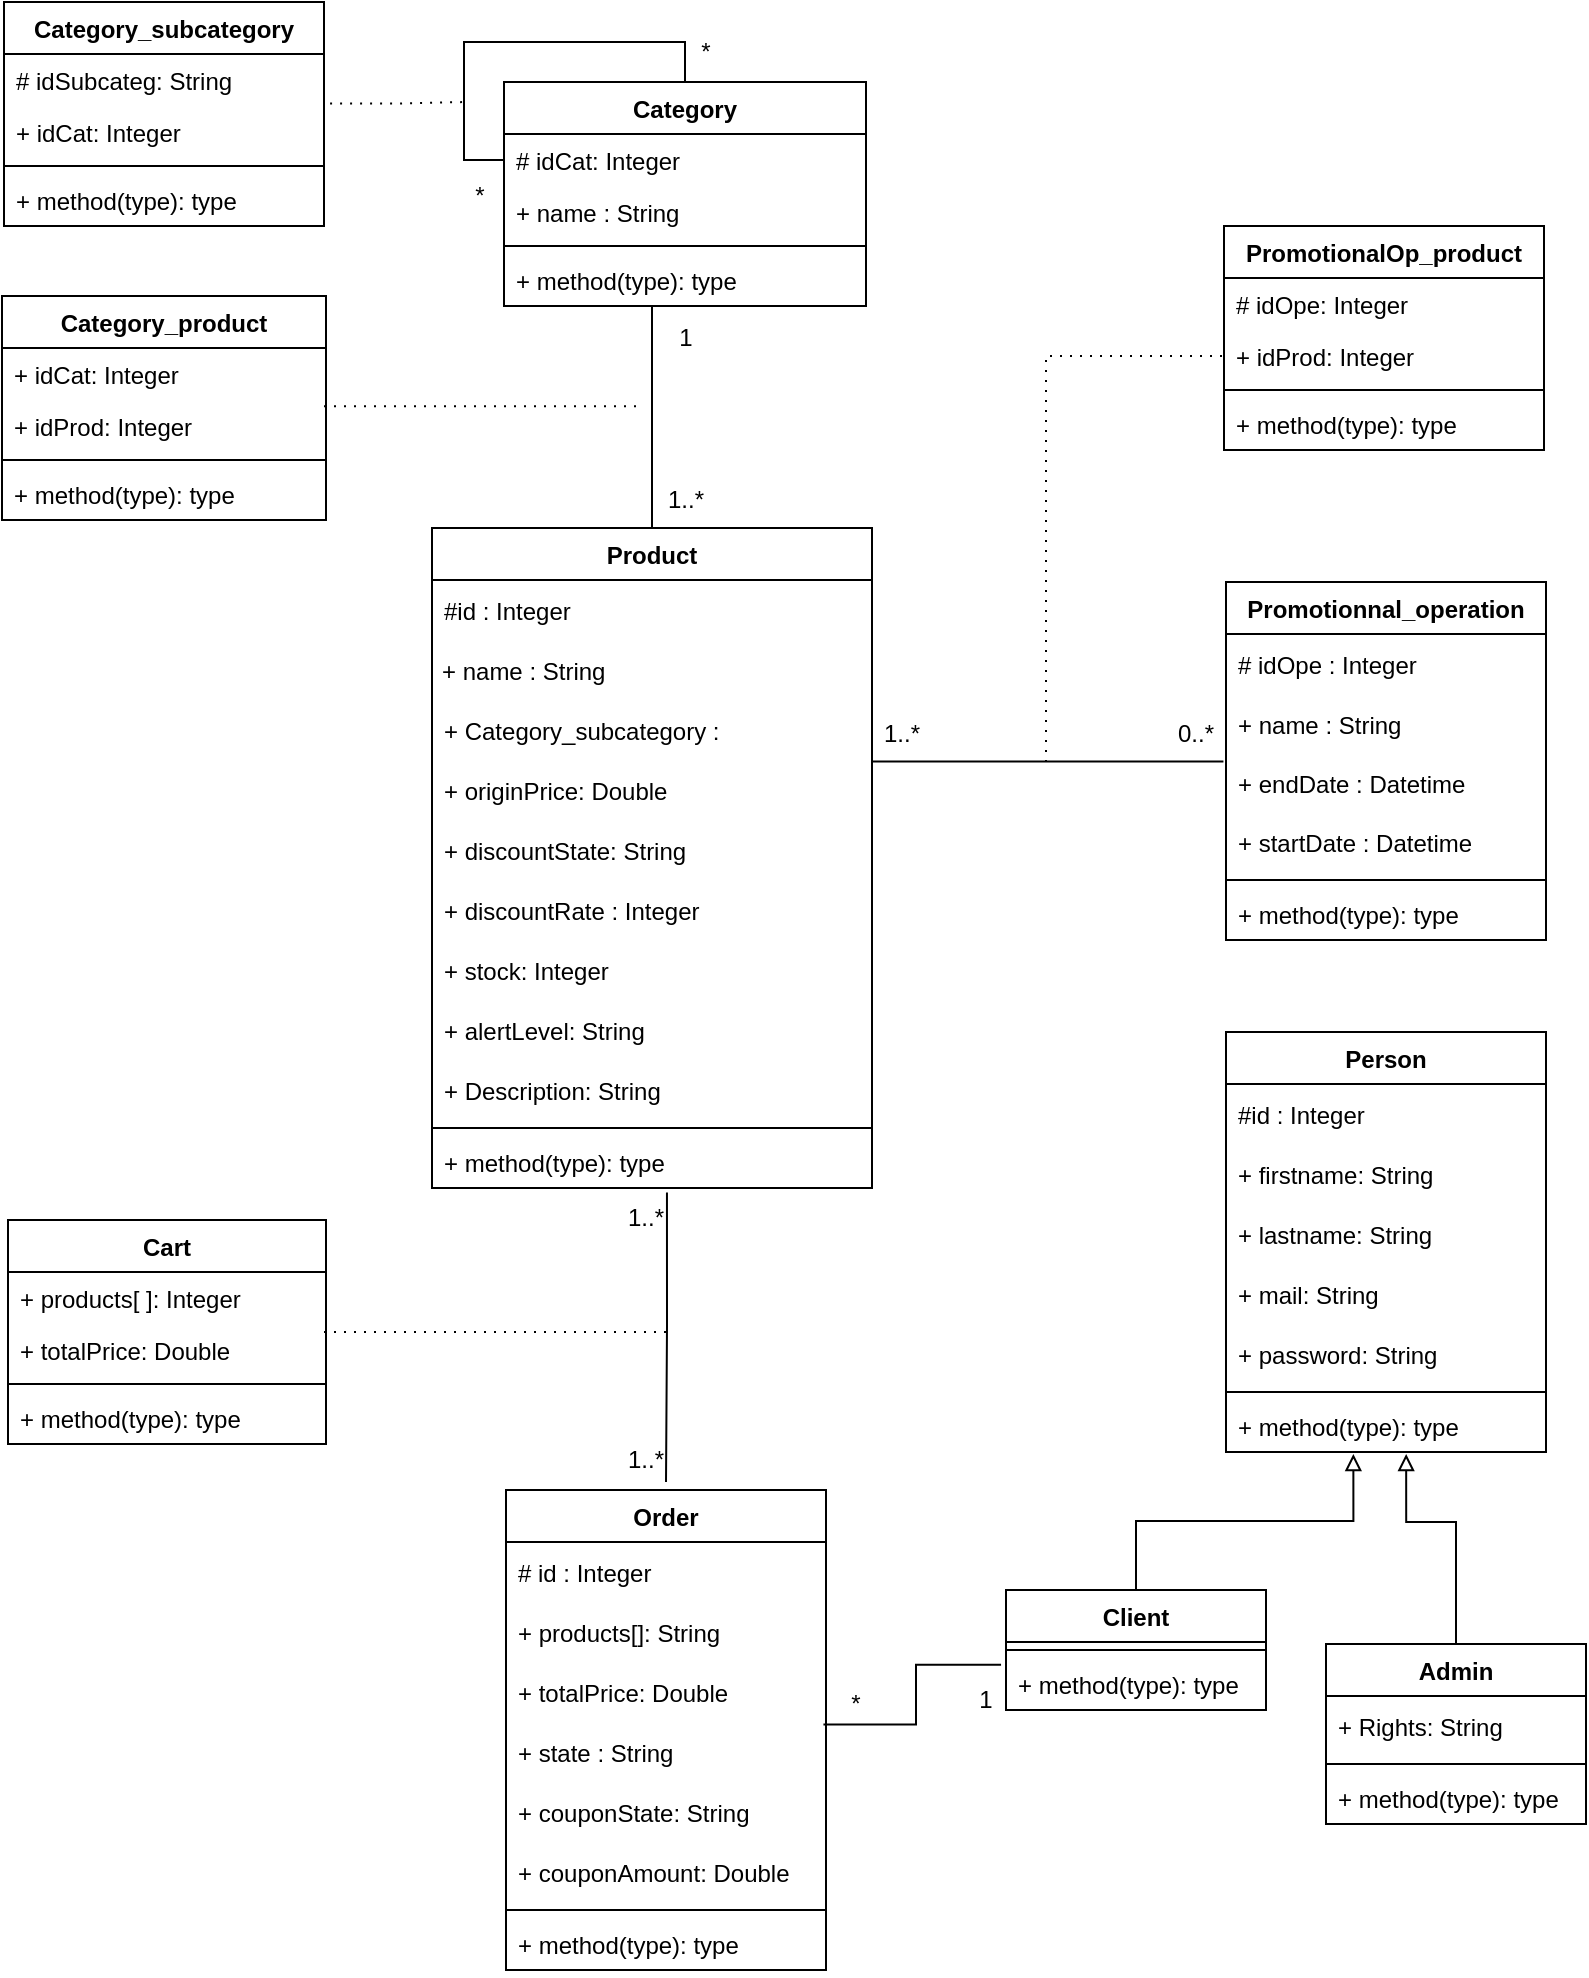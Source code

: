 <mxfile version="17.4.0" type="github">
  <diagram id="vhpuTXRBzaWg03IPp8lz" name="Page-1">
    <mxGraphModel dx="2424" dy="2037" grid="1" gridSize="10" guides="1" tooltips="1" connect="1" arrows="1" fold="1" page="1" pageScale="1" pageWidth="827" pageHeight="1169" math="0" shadow="0">
      <root>
        <mxCell id="0" />
        <mxCell id="1" parent="0" />
        <mxCell id="we6FHVSDPOBdcgw_4QG6-87" style="edgeStyle=orthogonalEdgeStyle;rounded=0;orthogonalLoop=1;jettySize=auto;html=1;endArrow=none;endFill=0;exitX=0.534;exitY=1.087;exitDx=0;exitDy=0;exitPerimeter=0;" parent="1" source="IzZOElxtcOKeKCQpAxpx-64" edge="1">
          <mxGeometry relative="1" as="geometry">
            <mxPoint x="330" y="600" as="sourcePoint" />
            <mxPoint x="330" y="660" as="targetPoint" />
            <Array as="points">
              <mxPoint x="330" y="582" />
            </Array>
          </mxGeometry>
        </mxCell>
        <mxCell id="we6FHVSDPOBdcgw_4QG6-96" style="edgeStyle=orthogonalEdgeStyle;rounded=0;orthogonalLoop=1;jettySize=auto;html=1;entryX=0.992;entryY=0.042;entryDx=0;entryDy=0;entryPerimeter=0;endArrow=none;endFill=0;exitX=-0.019;exitY=0.13;exitDx=0;exitDy=0;exitPerimeter=0;" parent="1" source="IzZOElxtcOKeKCQpAxpx-126" target="IzZOElxtcOKeKCQpAxpx-114" edge="1">
          <mxGeometry relative="1" as="geometry">
            <mxPoint x="570" y="680" as="sourcePoint" />
            <mxPoint x="456" y="838.68" as="targetPoint" />
          </mxGeometry>
        </mxCell>
        <mxCell id="ZNFF3Vfwh-cAoK5ZNlYT-18" style="edgeStyle=orthogonalEdgeStyle;rounded=0;orthogonalLoop=1;jettySize=auto;html=1;entryX=0.398;entryY=1.038;entryDx=0;entryDy=0;entryPerimeter=0;endArrow=block;endFill=0;exitX=0.5;exitY=0;exitDx=0;exitDy=0;" parent="1" source="IzZOElxtcOKeKCQpAxpx-119" target="IzZOElxtcOKeKCQpAxpx-145" edge="1">
          <mxGeometry relative="1" as="geometry">
            <mxPoint x="570" y="630" as="sourcePoint" />
            <mxPoint x="634.415" y="520.75" as="targetPoint" />
          </mxGeometry>
        </mxCell>
        <mxCell id="ZNFF3Vfwh-cAoK5ZNlYT-28" style="edgeStyle=orthogonalEdgeStyle;rounded=0;orthogonalLoop=1;jettySize=auto;html=1;endArrow=block;endFill=0;exitX=0.5;exitY=0;exitDx=0;exitDy=0;entryX=0.563;entryY=1.038;entryDx=0;entryDy=0;entryPerimeter=0;" parent="1" source="IzZOElxtcOKeKCQpAxpx-134" target="IzZOElxtcOKeKCQpAxpx-145" edge="1">
          <mxGeometry relative="1" as="geometry">
            <mxPoint x="730" y="630" as="sourcePoint" />
            <mxPoint x="700" y="610" as="targetPoint" />
            <Array as="points">
              <mxPoint x="725" y="680" />
              <mxPoint x="700" y="680" />
            </Array>
          </mxGeometry>
        </mxCell>
        <mxCell id="we6FHVSDPOBdcgw_4QG6-101" style="edgeStyle=orthogonalEdgeStyle;rounded=0;orthogonalLoop=1;jettySize=auto;html=1;entryX=-0.008;entryY=0.129;entryDx=0;entryDy=0;endArrow=none;endFill=0;exitX=1;exitY=0.5;exitDx=0;exitDy=0;entryPerimeter=0;" parent="1" source="IzZOElxtcOKeKCQpAxpx-68" target="IzZOElxtcOKeKCQpAxpx-22" edge="1">
          <mxGeometry relative="1" as="geometry">
            <mxPoint x="430" y="435" as="sourcePoint" />
            <mxPoint x="562.5" y="299" as="targetPoint" />
            <Array as="points">
              <mxPoint x="433" y="300" />
            </Array>
          </mxGeometry>
        </mxCell>
        <mxCell id="ZNFF3Vfwh-cAoK5ZNlYT-3" value="*" style="text;html=1;strokeColor=none;fillColor=none;align=center;verticalAlign=middle;whiteSpace=wrap;rounded=0;" parent="1" vertex="1">
          <mxGeometry x="340" y="-70" width="20" height="30" as="geometry" />
        </mxCell>
        <mxCell id="ZNFF3Vfwh-cAoK5ZNlYT-4" value="*" style="text;html=1;strokeColor=none;fillColor=none;align=center;verticalAlign=middle;whiteSpace=wrap;rounded=0;" parent="1" vertex="1">
          <mxGeometry x="410" y="-30" width="20" height="20" as="geometry" />
        </mxCell>
        <mxCell id="ZNFF3Vfwh-cAoK5ZNlYT-5" value="1..*" style="text;html=1;strokeColor=none;fillColor=none;align=center;verticalAlign=middle;whiteSpace=wrap;rounded=0;" parent="1" vertex="1">
          <mxGeometry x="329.5" y="159" width="20" height="20" as="geometry" />
        </mxCell>
        <mxCell id="ZNFF3Vfwh-cAoK5ZNlYT-11" value="0..*" style="text;html=1;strokeColor=none;fillColor=none;align=center;verticalAlign=middle;whiteSpace=wrap;rounded=0;" parent="1" vertex="1">
          <mxGeometry x="585" y="271" width="20" height="30" as="geometry" />
        </mxCell>
        <mxCell id="ZNFF3Vfwh-cAoK5ZNlYT-12" value="1" style="text;html=1;strokeColor=none;fillColor=none;align=center;verticalAlign=middle;whiteSpace=wrap;rounded=0;" parent="1" vertex="1">
          <mxGeometry x="329.5" y="73" width="20" height="30" as="geometry" />
        </mxCell>
        <mxCell id="ZNFF3Vfwh-cAoK5ZNlYT-13" value="1..*" style="text;html=1;strokeColor=none;fillColor=none;align=center;verticalAlign=middle;whiteSpace=wrap;rounded=0;" parent="1" vertex="1">
          <mxGeometry x="438" y="276" width="20" height="20" as="geometry" />
        </mxCell>
        <mxCell id="ZNFF3Vfwh-cAoK5ZNlYT-14" value="1..*" style="text;html=1;strokeColor=none;fillColor=none;align=center;verticalAlign=middle;whiteSpace=wrap;rounded=0;" parent="1" vertex="1">
          <mxGeometry x="309.5" y="634" width="20" height="30" as="geometry" />
        </mxCell>
        <mxCell id="ZNFF3Vfwh-cAoK5ZNlYT-15" value="1..*" style="text;html=1;strokeColor=none;fillColor=none;align=center;verticalAlign=middle;whiteSpace=wrap;rounded=0;" parent="1" vertex="1">
          <mxGeometry x="310" y="513" width="20" height="30" as="geometry" />
        </mxCell>
        <mxCell id="ZNFF3Vfwh-cAoK5ZNlYT-16" value="*" style="text;html=1;strokeColor=none;fillColor=none;align=center;verticalAlign=middle;whiteSpace=wrap;rounded=0;" parent="1" vertex="1">
          <mxGeometry x="415" y="756" width="20" height="30" as="geometry" />
        </mxCell>
        <mxCell id="ZNFF3Vfwh-cAoK5ZNlYT-17" value="1" style="text;html=1;strokeColor=none;fillColor=none;align=center;verticalAlign=middle;whiteSpace=wrap;rounded=0;" parent="1" vertex="1">
          <mxGeometry x="480" y="754" width="20" height="30" as="geometry" />
        </mxCell>
        <mxCell id="IzZOElxtcOKeKCQpAxpx-167" style="edgeStyle=orthogonalEdgeStyle;rounded=0;orthogonalLoop=1;jettySize=auto;html=1;entryX=0.5;entryY=0;entryDx=0;entryDy=0;endArrow=none;endFill=0;" edge="1" parent="1" source="IzZOElxtcOKeKCQpAxpx-8" target="IzZOElxtcOKeKCQpAxpx-58">
          <mxGeometry relative="1" as="geometry">
            <Array as="points">
              <mxPoint x="323" y="90" />
              <mxPoint x="323" y="90" />
            </Array>
          </mxGeometry>
        </mxCell>
        <mxCell id="IzZOElxtcOKeKCQpAxpx-8" value="Category" style="swimlane;fontStyle=1;align=center;verticalAlign=top;childLayout=stackLayout;horizontal=1;startSize=26;horizontalStack=0;resizeParent=1;resizeParentMax=0;resizeLast=0;collapsible=1;marginBottom=0;" vertex="1" parent="1">
          <mxGeometry x="249" y="-40" width="181" height="112" as="geometry" />
        </mxCell>
        <mxCell id="IzZOElxtcOKeKCQpAxpx-9" value="# idCat: Integer" style="text;strokeColor=none;fillColor=none;align=left;verticalAlign=top;spacingLeft=4;spacingRight=4;overflow=hidden;rotatable=0;points=[[0,0.5],[1,0.5]];portConstraint=eastwest;" vertex="1" parent="IzZOElxtcOKeKCQpAxpx-8">
          <mxGeometry y="26" width="181" height="26" as="geometry" />
        </mxCell>
        <mxCell id="IzZOElxtcOKeKCQpAxpx-29" value="+ name : String" style="text;strokeColor=none;fillColor=none;align=left;verticalAlign=top;spacingLeft=4;spacingRight=4;overflow=hidden;rotatable=0;points=[[0,0.5],[1,0.5]];portConstraint=eastwest;" vertex="1" parent="IzZOElxtcOKeKCQpAxpx-8">
          <mxGeometry y="52" width="181" height="26" as="geometry" />
        </mxCell>
        <mxCell id="IzZOElxtcOKeKCQpAxpx-10" value="" style="line;strokeWidth=1;fillColor=none;align=left;verticalAlign=middle;spacingTop=-1;spacingLeft=3;spacingRight=3;rotatable=0;labelPosition=right;points=[];portConstraint=eastwest;" vertex="1" parent="IzZOElxtcOKeKCQpAxpx-8">
          <mxGeometry y="78" width="181" height="8" as="geometry" />
        </mxCell>
        <mxCell id="IzZOElxtcOKeKCQpAxpx-11" value="+ method(type): type" style="text;strokeColor=none;fillColor=none;align=left;verticalAlign=top;spacingLeft=4;spacingRight=4;overflow=hidden;rotatable=0;points=[[0,0.5],[1,0.5]];portConstraint=eastwest;" vertex="1" parent="IzZOElxtcOKeKCQpAxpx-8">
          <mxGeometry y="86" width="181" height="26" as="geometry" />
        </mxCell>
        <mxCell id="IzZOElxtcOKeKCQpAxpx-28" style="edgeStyle=orthogonalEdgeStyle;rounded=0;orthogonalLoop=1;jettySize=auto;html=1;entryX=0;entryY=0.5;entryDx=0;entryDy=0;endArrow=none;endFill=0;" edge="1" parent="IzZOElxtcOKeKCQpAxpx-8" source="IzZOElxtcOKeKCQpAxpx-8" target="IzZOElxtcOKeKCQpAxpx-9">
          <mxGeometry relative="1" as="geometry" />
        </mxCell>
        <mxCell id="IzZOElxtcOKeKCQpAxpx-12" value="Promotionnal_operation" style="swimlane;fontStyle=1;align=center;verticalAlign=top;childLayout=stackLayout;horizontal=1;startSize=26;horizontalStack=0;resizeParent=1;resizeParentMax=0;resizeLast=0;collapsible=1;marginBottom=0;" vertex="1" parent="1">
          <mxGeometry x="610" y="210" width="160" height="179" as="geometry" />
        </mxCell>
        <mxCell id="IzZOElxtcOKeKCQpAxpx-19" value="# idOpe : Integer" style="text;strokeColor=none;fillColor=none;align=left;verticalAlign=middle;spacingLeft=4;spacingRight=4;overflow=hidden;points=[[0,0.5],[1,0.5]];portConstraint=eastwest;rotatable=0;" vertex="1" parent="IzZOElxtcOKeKCQpAxpx-12">
          <mxGeometry y="26" width="160" height="30" as="geometry" />
        </mxCell>
        <mxCell id="IzZOElxtcOKeKCQpAxpx-20" value="+ name : String" style="text;strokeColor=none;fillColor=none;align=left;verticalAlign=middle;spacingLeft=4;spacingRight=4;overflow=hidden;points=[[0,0.5],[1,0.5]];portConstraint=eastwest;rotatable=0;" vertex="1" parent="IzZOElxtcOKeKCQpAxpx-12">
          <mxGeometry y="56" width="160" height="30" as="geometry" />
        </mxCell>
        <mxCell id="IzZOElxtcOKeKCQpAxpx-22" value="+ endDate : Datetime" style="text;strokeColor=none;fillColor=none;align=left;verticalAlign=middle;spacingLeft=4;spacingRight=4;overflow=hidden;points=[[0,0.5],[1,0.5]];portConstraint=eastwest;rotatable=0;" vertex="1" parent="IzZOElxtcOKeKCQpAxpx-12">
          <mxGeometry y="86" width="160" height="29" as="geometry" />
        </mxCell>
        <mxCell id="IzZOElxtcOKeKCQpAxpx-21" value="+ startDate : Datetime" style="text;strokeColor=none;fillColor=none;align=left;verticalAlign=middle;spacingLeft=4;spacingRight=4;overflow=hidden;points=[[0,0.5],[1,0.5]];portConstraint=eastwest;rotatable=0;" vertex="1" parent="IzZOElxtcOKeKCQpAxpx-12">
          <mxGeometry y="115" width="160" height="30" as="geometry" />
        </mxCell>
        <mxCell id="IzZOElxtcOKeKCQpAxpx-14" value="" style="line;strokeWidth=1;fillColor=none;align=left;verticalAlign=middle;spacingTop=-1;spacingLeft=3;spacingRight=3;rotatable=0;labelPosition=right;points=[];portConstraint=eastwest;" vertex="1" parent="IzZOElxtcOKeKCQpAxpx-12">
          <mxGeometry y="145" width="160" height="8" as="geometry" />
        </mxCell>
        <mxCell id="IzZOElxtcOKeKCQpAxpx-15" value="+ method(type): type" style="text;strokeColor=none;fillColor=none;align=left;verticalAlign=top;spacingLeft=4;spacingRight=4;overflow=hidden;rotatable=0;points=[[0,0.5],[1,0.5]];portConstraint=eastwest;" vertex="1" parent="IzZOElxtcOKeKCQpAxpx-12">
          <mxGeometry y="153" width="160" height="26" as="geometry" />
        </mxCell>
        <mxCell id="IzZOElxtcOKeKCQpAxpx-41" value="Category_subcategory" style="swimlane;fontStyle=1;align=center;verticalAlign=top;childLayout=stackLayout;horizontal=1;startSize=26;horizontalStack=0;resizeParent=1;resizeParentMax=0;resizeLast=0;collapsible=1;marginBottom=0;" vertex="1" parent="1">
          <mxGeometry x="-1" y="-80" width="160" height="112" as="geometry" />
        </mxCell>
        <mxCell id="IzZOElxtcOKeKCQpAxpx-43" value="# idSubcateg: String" style="text;strokeColor=none;fillColor=none;align=left;verticalAlign=top;spacingLeft=4;spacingRight=4;overflow=hidden;rotatable=0;points=[[0,0.5],[1,0.5]];portConstraint=eastwest;" vertex="1" parent="IzZOElxtcOKeKCQpAxpx-41">
          <mxGeometry y="26" width="160" height="26" as="geometry" />
        </mxCell>
        <mxCell id="IzZOElxtcOKeKCQpAxpx-42" value="+ idCat: Integer" style="text;strokeColor=none;fillColor=none;align=left;verticalAlign=top;spacingLeft=4;spacingRight=4;overflow=hidden;rotatable=0;points=[[0,0.5],[1,0.5]];portConstraint=eastwest;" vertex="1" parent="IzZOElxtcOKeKCQpAxpx-41">
          <mxGeometry y="52" width="160" height="26" as="geometry" />
        </mxCell>
        <mxCell id="IzZOElxtcOKeKCQpAxpx-44" value="" style="line;strokeWidth=1;fillColor=none;align=left;verticalAlign=middle;spacingTop=-1;spacingLeft=3;spacingRight=3;rotatable=0;labelPosition=right;points=[];portConstraint=eastwest;" vertex="1" parent="IzZOElxtcOKeKCQpAxpx-41">
          <mxGeometry y="78" width="160" height="8" as="geometry" />
        </mxCell>
        <mxCell id="IzZOElxtcOKeKCQpAxpx-45" value="+ method(type): type" style="text;strokeColor=none;fillColor=none;align=left;verticalAlign=top;spacingLeft=4;spacingRight=4;overflow=hidden;rotatable=0;points=[[0,0.5],[1,0.5]];portConstraint=eastwest;" vertex="1" parent="IzZOElxtcOKeKCQpAxpx-41">
          <mxGeometry y="86" width="160" height="26" as="geometry" />
        </mxCell>
        <mxCell id="IzZOElxtcOKeKCQpAxpx-58" value="Product" style="swimlane;fontStyle=1;align=center;verticalAlign=top;childLayout=stackLayout;horizontal=1;startSize=26;horizontalStack=0;resizeParent=1;resizeParentMax=0;resizeLast=0;collapsible=1;marginBottom=0;" vertex="1" parent="1">
          <mxGeometry x="213" y="183" width="220" height="330" as="geometry" />
        </mxCell>
        <mxCell id="IzZOElxtcOKeKCQpAxpx-65" value="#id : Integer" style="text;strokeColor=none;fillColor=none;align=left;verticalAlign=middle;spacingLeft=4;spacingRight=4;overflow=hidden;points=[[0,0.5],[1,0.5]];portConstraint=eastwest;rotatable=0;" vertex="1" parent="IzZOElxtcOKeKCQpAxpx-58">
          <mxGeometry y="26" width="220" height="30" as="geometry" />
        </mxCell>
        <mxCell id="IzZOElxtcOKeKCQpAxpx-73" value="+ name : String" style="text;strokeColor=none;fillColor=none;align=left;verticalAlign=middle;spacingLeft=4;spacingRight=4;overflow=hidden;points=[[0,0.5],[1,0.5]];portConstraint=eastwest;rotatable=0;spacing=1;" vertex="1" parent="IzZOElxtcOKeKCQpAxpx-58">
          <mxGeometry y="56" width="220" height="30" as="geometry" />
        </mxCell>
        <mxCell id="IzZOElxtcOKeKCQpAxpx-66" value="+ Category_subcategory : " style="text;strokeColor=none;fillColor=none;align=left;verticalAlign=middle;spacingLeft=4;spacingRight=4;overflow=hidden;points=[[0,0.5],[1,0.5]];portConstraint=eastwest;rotatable=0;" vertex="1" parent="IzZOElxtcOKeKCQpAxpx-58">
          <mxGeometry y="86" width="220" height="30" as="geometry" />
        </mxCell>
        <mxCell id="IzZOElxtcOKeKCQpAxpx-67" value="+ originPrice: Double" style="text;strokeColor=none;fillColor=none;align=left;verticalAlign=middle;spacingLeft=4;spacingRight=4;overflow=hidden;points=[[0,0.5],[1,0.5]];portConstraint=eastwest;rotatable=0;" vertex="1" parent="IzZOElxtcOKeKCQpAxpx-58">
          <mxGeometry y="116" width="220" height="30" as="geometry" />
        </mxCell>
        <mxCell id="IzZOElxtcOKeKCQpAxpx-68" value="+ discountState: String" style="text;strokeColor=none;fillColor=none;align=left;verticalAlign=middle;spacingLeft=4;spacingRight=4;overflow=hidden;points=[[0,0.5],[1,0.5]];portConstraint=eastwest;rotatable=0;" vertex="1" parent="IzZOElxtcOKeKCQpAxpx-58">
          <mxGeometry y="146" width="220" height="30" as="geometry" />
        </mxCell>
        <mxCell id="IzZOElxtcOKeKCQpAxpx-69" value="+ discountRate : Integer" style="text;strokeColor=none;fillColor=none;align=left;verticalAlign=middle;spacingLeft=4;spacingRight=4;overflow=hidden;points=[[0,0.5],[1,0.5]];portConstraint=eastwest;rotatable=0;" vertex="1" parent="IzZOElxtcOKeKCQpAxpx-58">
          <mxGeometry y="176" width="220" height="30" as="geometry" />
        </mxCell>
        <mxCell id="IzZOElxtcOKeKCQpAxpx-70" value="+ stock: Integer" style="text;strokeColor=none;fillColor=none;align=left;verticalAlign=middle;spacingLeft=4;spacingRight=4;overflow=hidden;points=[[0,0.5],[1,0.5]];portConstraint=eastwest;rotatable=0;" vertex="1" parent="IzZOElxtcOKeKCQpAxpx-58">
          <mxGeometry y="206" width="220" height="30" as="geometry" />
        </mxCell>
        <mxCell id="IzZOElxtcOKeKCQpAxpx-71" value="+ alertLevel: String" style="text;strokeColor=none;fillColor=none;align=left;verticalAlign=middle;spacingLeft=4;spacingRight=4;overflow=hidden;points=[[0,0.5],[1,0.5]];portConstraint=eastwest;rotatable=0;" vertex="1" parent="IzZOElxtcOKeKCQpAxpx-58">
          <mxGeometry y="236" width="220" height="30" as="geometry" />
        </mxCell>
        <mxCell id="IzZOElxtcOKeKCQpAxpx-72" value="+ Description: String" style="text;strokeColor=none;fillColor=none;align=left;verticalAlign=middle;spacingLeft=4;spacingRight=4;overflow=hidden;points=[[0,0.5],[1,0.5]];portConstraint=eastwest;rotatable=0;" vertex="1" parent="IzZOElxtcOKeKCQpAxpx-58">
          <mxGeometry y="266" width="220" height="30" as="geometry" />
        </mxCell>
        <mxCell id="IzZOElxtcOKeKCQpAxpx-63" value="" style="line;strokeWidth=1;fillColor=none;align=left;verticalAlign=middle;spacingTop=-1;spacingLeft=3;spacingRight=3;rotatable=0;labelPosition=right;points=[];portConstraint=eastwest;" vertex="1" parent="IzZOElxtcOKeKCQpAxpx-58">
          <mxGeometry y="296" width="220" height="8" as="geometry" />
        </mxCell>
        <mxCell id="IzZOElxtcOKeKCQpAxpx-64" value="+ method(type): type" style="text;strokeColor=none;fillColor=none;align=left;verticalAlign=top;spacingLeft=4;spacingRight=4;overflow=hidden;rotatable=0;points=[[0,0.5],[1,0.5]];portConstraint=eastwest;" vertex="1" parent="IzZOElxtcOKeKCQpAxpx-58">
          <mxGeometry y="304" width="220" height="26" as="geometry" />
        </mxCell>
        <mxCell id="IzZOElxtcOKeKCQpAxpx-89" value="Category_product" style="swimlane;fontStyle=1;align=center;verticalAlign=top;childLayout=stackLayout;horizontal=1;startSize=26;horizontalStack=0;resizeParent=1;resizeParentMax=0;resizeLast=0;collapsible=1;marginBottom=0;" vertex="1" parent="1">
          <mxGeometry x="-2" y="67" width="162" height="112" as="geometry" />
        </mxCell>
        <mxCell id="IzZOElxtcOKeKCQpAxpx-90" value="+ idCat: Integer" style="text;strokeColor=none;fillColor=none;align=left;verticalAlign=top;spacingLeft=4;spacingRight=4;overflow=hidden;rotatable=0;points=[[0,0.5],[1,0.5]];portConstraint=eastwest;" vertex="1" parent="IzZOElxtcOKeKCQpAxpx-89">
          <mxGeometry y="26" width="162" height="26" as="geometry" />
        </mxCell>
        <mxCell id="IzZOElxtcOKeKCQpAxpx-91" value="+ idProd: Integer" style="text;strokeColor=none;fillColor=none;align=left;verticalAlign=top;spacingLeft=4;spacingRight=4;overflow=hidden;rotatable=0;points=[[0,0.5],[1,0.5]];portConstraint=eastwest;" vertex="1" parent="IzZOElxtcOKeKCQpAxpx-89">
          <mxGeometry y="52" width="162" height="26" as="geometry" />
        </mxCell>
        <mxCell id="IzZOElxtcOKeKCQpAxpx-92" value="" style="line;strokeWidth=1;fillColor=none;align=left;verticalAlign=middle;spacingTop=-1;spacingLeft=3;spacingRight=3;rotatable=0;labelPosition=right;points=[];portConstraint=eastwest;" vertex="1" parent="IzZOElxtcOKeKCQpAxpx-89">
          <mxGeometry y="78" width="162" height="8" as="geometry" />
        </mxCell>
        <mxCell id="IzZOElxtcOKeKCQpAxpx-93" value="+ method(type): type" style="text;strokeColor=none;fillColor=none;align=left;verticalAlign=top;spacingLeft=4;spacingRight=4;overflow=hidden;rotatable=0;points=[[0,0.5],[1,0.5]];portConstraint=eastwest;" vertex="1" parent="IzZOElxtcOKeKCQpAxpx-89">
          <mxGeometry y="86" width="162" height="26" as="geometry" />
        </mxCell>
        <mxCell id="IzZOElxtcOKeKCQpAxpx-95" value="Cart" style="swimlane;fontStyle=1;align=center;verticalAlign=top;childLayout=stackLayout;horizontal=1;startSize=26;horizontalStack=0;resizeParent=1;resizeParentMax=0;resizeLast=0;collapsible=1;marginBottom=0;" vertex="1" parent="1">
          <mxGeometry x="1" y="529" width="159" height="112" as="geometry" />
        </mxCell>
        <mxCell id="IzZOElxtcOKeKCQpAxpx-96" value="+ products[ ]: Integer" style="text;strokeColor=none;fillColor=none;align=left;verticalAlign=top;spacingLeft=4;spacingRight=4;overflow=hidden;rotatable=0;points=[[0,0.5],[1,0.5]];portConstraint=eastwest;" vertex="1" parent="IzZOElxtcOKeKCQpAxpx-95">
          <mxGeometry y="26" width="159" height="26" as="geometry" />
        </mxCell>
        <mxCell id="IzZOElxtcOKeKCQpAxpx-97" value="+ totalPrice: Double" style="text;strokeColor=none;fillColor=none;align=left;verticalAlign=top;spacingLeft=4;spacingRight=4;overflow=hidden;rotatable=0;points=[[0,0.5],[1,0.5]];portConstraint=eastwest;" vertex="1" parent="IzZOElxtcOKeKCQpAxpx-95">
          <mxGeometry y="52" width="159" height="26" as="geometry" />
        </mxCell>
        <mxCell id="IzZOElxtcOKeKCQpAxpx-98" value="" style="line;strokeWidth=1;fillColor=none;align=left;verticalAlign=middle;spacingTop=-1;spacingLeft=3;spacingRight=3;rotatable=0;labelPosition=right;points=[];portConstraint=eastwest;" vertex="1" parent="IzZOElxtcOKeKCQpAxpx-95">
          <mxGeometry y="78" width="159" height="8" as="geometry" />
        </mxCell>
        <mxCell id="IzZOElxtcOKeKCQpAxpx-99" value="+ method(type): type" style="text;strokeColor=none;fillColor=none;align=left;verticalAlign=top;spacingLeft=4;spacingRight=4;overflow=hidden;rotatable=0;points=[[0,0.5],[1,0.5]];portConstraint=eastwest;" vertex="1" parent="IzZOElxtcOKeKCQpAxpx-95">
          <mxGeometry y="86" width="159" height="26" as="geometry" />
        </mxCell>
        <mxCell id="IzZOElxtcOKeKCQpAxpx-105" value="Order" style="swimlane;fontStyle=1;align=center;verticalAlign=top;childLayout=stackLayout;horizontal=1;startSize=26;horizontalStack=0;resizeParent=1;resizeParentMax=0;resizeLast=0;collapsible=1;marginBottom=0;" vertex="1" parent="1">
          <mxGeometry x="250" y="664" width="160" height="240" as="geometry" />
        </mxCell>
        <mxCell id="IzZOElxtcOKeKCQpAxpx-184" value="# id : Integer" style="text;strokeColor=none;fillColor=none;align=left;verticalAlign=middle;spacingLeft=4;spacingRight=4;overflow=hidden;points=[[0,0.5],[1,0.5]];portConstraint=eastwest;rotatable=0;" vertex="1" parent="IzZOElxtcOKeKCQpAxpx-105">
          <mxGeometry y="26" width="160" height="30" as="geometry" />
        </mxCell>
        <mxCell id="IzZOElxtcOKeKCQpAxpx-112" value="+ products[]: String" style="text;strokeColor=none;fillColor=none;align=left;verticalAlign=middle;spacingLeft=4;spacingRight=4;overflow=hidden;points=[[0,0.5],[1,0.5]];portConstraint=eastwest;rotatable=0;" vertex="1" parent="IzZOElxtcOKeKCQpAxpx-105">
          <mxGeometry y="56" width="160" height="30" as="geometry" />
        </mxCell>
        <mxCell id="IzZOElxtcOKeKCQpAxpx-113" value="+ totalPrice: Double" style="text;strokeColor=none;fillColor=none;align=left;verticalAlign=middle;spacingLeft=4;spacingRight=4;overflow=hidden;points=[[0,0.5],[1,0.5]];portConstraint=eastwest;rotatable=0;" vertex="1" parent="IzZOElxtcOKeKCQpAxpx-105">
          <mxGeometry y="86" width="160" height="30" as="geometry" />
        </mxCell>
        <mxCell id="IzZOElxtcOKeKCQpAxpx-114" value="+ state : String" style="text;strokeColor=none;fillColor=none;align=left;verticalAlign=middle;spacingLeft=4;spacingRight=4;overflow=hidden;points=[[0,0.5],[1,0.5]];portConstraint=eastwest;rotatable=0;" vertex="1" parent="IzZOElxtcOKeKCQpAxpx-105">
          <mxGeometry y="116" width="160" height="30" as="geometry" />
        </mxCell>
        <mxCell id="IzZOElxtcOKeKCQpAxpx-115" value="+ couponState: String" style="text;strokeColor=none;fillColor=none;align=left;verticalAlign=middle;spacingLeft=4;spacingRight=4;overflow=hidden;points=[[0,0.5],[1,0.5]];portConstraint=eastwest;rotatable=0;" vertex="1" parent="IzZOElxtcOKeKCQpAxpx-105">
          <mxGeometry y="146" width="160" height="30" as="geometry" />
        </mxCell>
        <mxCell id="IzZOElxtcOKeKCQpAxpx-116" value="+ couponAmount: Double" style="text;strokeColor=none;fillColor=none;align=left;verticalAlign=middle;spacingLeft=4;spacingRight=4;overflow=hidden;points=[[0,0.5],[1,0.5]];portConstraint=eastwest;rotatable=0;" vertex="1" parent="IzZOElxtcOKeKCQpAxpx-105">
          <mxGeometry y="176" width="160" height="30" as="geometry" />
        </mxCell>
        <mxCell id="IzZOElxtcOKeKCQpAxpx-110" value="" style="line;strokeWidth=1;fillColor=none;align=left;verticalAlign=middle;spacingTop=-1;spacingLeft=3;spacingRight=3;rotatable=0;labelPosition=right;points=[];portConstraint=eastwest;" vertex="1" parent="IzZOElxtcOKeKCQpAxpx-105">
          <mxGeometry y="206" width="160" height="8" as="geometry" />
        </mxCell>
        <mxCell id="IzZOElxtcOKeKCQpAxpx-111" value="+ method(type): type" style="text;strokeColor=none;fillColor=none;align=left;verticalAlign=top;spacingLeft=4;spacingRight=4;overflow=hidden;rotatable=0;points=[[0,0.5],[1,0.5]];portConstraint=eastwest;" vertex="1" parent="IzZOElxtcOKeKCQpAxpx-105">
          <mxGeometry y="214" width="160" height="26" as="geometry" />
        </mxCell>
        <mxCell id="IzZOElxtcOKeKCQpAxpx-119" value="Client" style="swimlane;fontStyle=1;align=center;verticalAlign=top;childLayout=stackLayout;horizontal=1;startSize=26;horizontalStack=0;resizeParent=1;resizeParentMax=0;resizeLast=0;collapsible=1;marginBottom=0;" vertex="1" parent="1">
          <mxGeometry x="500" y="714" width="130" height="60" as="geometry" />
        </mxCell>
        <mxCell id="IzZOElxtcOKeKCQpAxpx-131" style="line;strokeWidth=1;fillColor=none;align=left;verticalAlign=middle;spacingTop=-1;spacingLeft=3;spacingRight=3;rotatable=0;labelPosition=right;points=[];portConstraint=eastwest;" vertex="1" parent="IzZOElxtcOKeKCQpAxpx-119">
          <mxGeometry y="26" width="130" height="8" as="geometry" />
        </mxCell>
        <mxCell id="IzZOElxtcOKeKCQpAxpx-126" value="+ method(type): type" style="text;strokeColor=none;fillColor=none;align=left;verticalAlign=top;spacingLeft=4;spacingRight=4;overflow=hidden;rotatable=0;points=[[0,0.5],[1,0.5]];portConstraint=eastwest;" vertex="1" parent="IzZOElxtcOKeKCQpAxpx-119">
          <mxGeometry y="34" width="130" height="26" as="geometry" />
        </mxCell>
        <mxCell id="IzZOElxtcOKeKCQpAxpx-134" value="Admin" style="swimlane;fontStyle=1;align=center;verticalAlign=top;childLayout=stackLayout;horizontal=1;startSize=26;horizontalStack=0;resizeParent=1;resizeParentMax=0;resizeLast=0;collapsible=1;marginBottom=0;" vertex="1" parent="1">
          <mxGeometry x="660" y="741" width="130" height="90" as="geometry" />
        </mxCell>
        <mxCell id="we6FHVSDPOBdcgw_4QG6-73" value="+ Rights: String" style="text;strokeColor=none;fillColor=none;align=left;verticalAlign=middle;spacingLeft=4;spacingRight=4;overflow=hidden;points=[[0,0.5],[1,0.5]];portConstraint=eastwest;rotatable=0;" parent="IzZOElxtcOKeKCQpAxpx-134" vertex="1">
          <mxGeometry y="26" width="130" height="30" as="geometry" />
        </mxCell>
        <mxCell id="IzZOElxtcOKeKCQpAxpx-135" style="line;strokeWidth=1;fillColor=none;align=left;verticalAlign=middle;spacingTop=-1;spacingLeft=3;spacingRight=3;rotatable=0;labelPosition=right;points=[];portConstraint=eastwest;" vertex="1" parent="IzZOElxtcOKeKCQpAxpx-134">
          <mxGeometry y="56" width="130" height="8" as="geometry" />
        </mxCell>
        <mxCell id="IzZOElxtcOKeKCQpAxpx-136" value="+ method(type): type" style="text;strokeColor=none;fillColor=none;align=left;verticalAlign=top;spacingLeft=4;spacingRight=4;overflow=hidden;rotatable=0;points=[[0,0.5],[1,0.5]];portConstraint=eastwest;" vertex="1" parent="IzZOElxtcOKeKCQpAxpx-134">
          <mxGeometry y="64" width="130" height="26" as="geometry" />
        </mxCell>
        <mxCell id="IzZOElxtcOKeKCQpAxpx-138" value="Person" style="swimlane;fontStyle=1;align=center;verticalAlign=top;childLayout=stackLayout;horizontal=1;startSize=26;horizontalStack=0;resizeParent=1;resizeParentMax=0;resizeLast=0;collapsible=1;marginBottom=0;" vertex="1" parent="1">
          <mxGeometry x="610" y="435" width="160" height="210" as="geometry" />
        </mxCell>
        <mxCell id="IzZOElxtcOKeKCQpAxpx-175" value="#id : Integer" style="text;strokeColor=none;fillColor=none;align=left;verticalAlign=middle;spacingLeft=4;spacingRight=4;overflow=hidden;points=[[0,0.5],[1,0.5]];portConstraint=eastwest;rotatable=0;" vertex="1" parent="IzZOElxtcOKeKCQpAxpx-138">
          <mxGeometry y="26" width="160" height="30" as="geometry" />
        </mxCell>
        <mxCell id="IzZOElxtcOKeKCQpAxpx-146" value="+ firstname: String" style="text;strokeColor=none;fillColor=none;align=left;verticalAlign=middle;spacingLeft=4;spacingRight=4;overflow=hidden;points=[[0,0.5],[1,0.5]];portConstraint=eastwest;rotatable=0;" vertex="1" parent="IzZOElxtcOKeKCQpAxpx-138">
          <mxGeometry y="56" width="160" height="30" as="geometry" />
        </mxCell>
        <mxCell id="IzZOElxtcOKeKCQpAxpx-147" value="+ lastname: String" style="text;strokeColor=none;fillColor=none;align=left;verticalAlign=middle;spacingLeft=4;spacingRight=4;overflow=hidden;points=[[0,0.5],[1,0.5]];portConstraint=eastwest;rotatable=0;" vertex="1" parent="IzZOElxtcOKeKCQpAxpx-138">
          <mxGeometry y="86" width="160" height="30" as="geometry" />
        </mxCell>
        <mxCell id="IzZOElxtcOKeKCQpAxpx-148" value="+ mail: String" style="text;strokeColor=none;fillColor=none;align=left;verticalAlign=middle;spacingLeft=4;spacingRight=4;overflow=hidden;points=[[0,0.5],[1,0.5]];portConstraint=eastwest;rotatable=0;" vertex="1" parent="IzZOElxtcOKeKCQpAxpx-138">
          <mxGeometry y="116" width="160" height="30" as="geometry" />
        </mxCell>
        <mxCell id="IzZOElxtcOKeKCQpAxpx-149" value="+ password: String" style="text;strokeColor=none;fillColor=none;align=left;verticalAlign=middle;spacingLeft=4;spacingRight=4;overflow=hidden;points=[[0,0.5],[1,0.5]];portConstraint=eastwest;rotatable=0;" vertex="1" parent="IzZOElxtcOKeKCQpAxpx-138">
          <mxGeometry y="146" width="160" height="30" as="geometry" />
        </mxCell>
        <mxCell id="IzZOElxtcOKeKCQpAxpx-144" value="" style="line;strokeWidth=1;fillColor=none;align=left;verticalAlign=middle;spacingTop=-1;spacingLeft=3;spacingRight=3;rotatable=0;labelPosition=right;points=[];portConstraint=eastwest;" vertex="1" parent="IzZOElxtcOKeKCQpAxpx-138">
          <mxGeometry y="176" width="160" height="8" as="geometry" />
        </mxCell>
        <mxCell id="IzZOElxtcOKeKCQpAxpx-145" value="+ method(type): type" style="text;strokeColor=none;fillColor=none;align=left;verticalAlign=top;spacingLeft=4;spacingRight=4;overflow=hidden;rotatable=0;points=[[0,0.5],[1,0.5]];portConstraint=eastwest;" vertex="1" parent="IzZOElxtcOKeKCQpAxpx-138">
          <mxGeometry y="184" width="160" height="26" as="geometry" />
        </mxCell>
        <mxCell id="IzZOElxtcOKeKCQpAxpx-159" value="" style="edgeStyle=elbowEdgeStyle;fontSize=12;html=1;endFill=0;startFill=0;endSize=6;startSize=6;dashed=1;dashPattern=1 4;endArrow=none;startArrow=none;rounded=0;exitX=1.019;exitY=0.952;exitDx=0;exitDy=0;exitPerimeter=0;" edge="1" parent="1" source="IzZOElxtcOKeKCQpAxpx-43">
          <mxGeometry width="160" relative="1" as="geometry">
            <mxPoint x="160" y="-20.62" as="sourcePoint" />
            <mxPoint x="230" y="-30" as="targetPoint" />
          </mxGeometry>
        </mxCell>
        <mxCell id="IzZOElxtcOKeKCQpAxpx-160" value="PromotionalOp_product" style="swimlane;fontStyle=1;align=center;verticalAlign=top;childLayout=stackLayout;horizontal=1;startSize=26;horizontalStack=0;resizeParent=1;resizeParentMax=0;resizeLast=0;collapsible=1;marginBottom=0;" vertex="1" parent="1">
          <mxGeometry x="609" y="32" width="160" height="112" as="geometry" />
        </mxCell>
        <mxCell id="IzZOElxtcOKeKCQpAxpx-161" value="# idOpe: Integer" style="text;strokeColor=none;fillColor=none;align=left;verticalAlign=top;spacingLeft=4;spacingRight=4;overflow=hidden;rotatable=0;points=[[0,0.5],[1,0.5]];portConstraint=eastwest;" vertex="1" parent="IzZOElxtcOKeKCQpAxpx-160">
          <mxGeometry y="26" width="160" height="26" as="geometry" />
        </mxCell>
        <mxCell id="IzZOElxtcOKeKCQpAxpx-162" value="+ idProd: Integer" style="text;strokeColor=none;fillColor=none;align=left;verticalAlign=top;spacingLeft=4;spacingRight=4;overflow=hidden;rotatable=0;points=[[0,0.5],[1,0.5]];portConstraint=eastwest;" vertex="1" parent="IzZOElxtcOKeKCQpAxpx-160">
          <mxGeometry y="52" width="160" height="26" as="geometry" />
        </mxCell>
        <mxCell id="IzZOElxtcOKeKCQpAxpx-163" value="" style="line;strokeWidth=1;fillColor=none;align=left;verticalAlign=middle;spacingTop=-1;spacingLeft=3;spacingRight=3;rotatable=0;labelPosition=right;points=[];portConstraint=eastwest;" vertex="1" parent="IzZOElxtcOKeKCQpAxpx-160">
          <mxGeometry y="78" width="160" height="8" as="geometry" />
        </mxCell>
        <mxCell id="IzZOElxtcOKeKCQpAxpx-164" value="+ method(type): type" style="text;strokeColor=none;fillColor=none;align=left;verticalAlign=top;spacingLeft=4;spacingRight=4;overflow=hidden;rotatable=0;points=[[0,0.5],[1,0.5]];portConstraint=eastwest;" vertex="1" parent="IzZOElxtcOKeKCQpAxpx-160">
          <mxGeometry y="86" width="160" height="26" as="geometry" />
        </mxCell>
        <mxCell id="IzZOElxtcOKeKCQpAxpx-171" value="" style="edgeStyle=elbowEdgeStyle;fontSize=12;html=1;endFill=0;startFill=0;endSize=6;startSize=6;dashed=1;dashPattern=1 4;endArrow=none;startArrow=none;rounded=0;" edge="1" parent="1">
          <mxGeometry width="160" relative="1" as="geometry">
            <mxPoint x="159" y="122.17" as="sourcePoint" />
            <mxPoint x="319" y="122.17" as="targetPoint" />
          </mxGeometry>
        </mxCell>
        <mxCell id="IzZOElxtcOKeKCQpAxpx-172" value="" style="edgeStyle=elbowEdgeStyle;fontSize=12;html=1;endFill=0;startFill=0;endSize=6;startSize=6;dashed=1;dashPattern=1 4;endArrow=none;startArrow=none;rounded=0;entryX=0;entryY=0.5;entryDx=0;entryDy=0;" edge="1" parent="1" target="IzZOElxtcOKeKCQpAxpx-162">
          <mxGeometry width="160" relative="1" as="geometry">
            <mxPoint x="520" y="300" as="sourcePoint" />
            <mxPoint x="690" y="160" as="targetPoint" />
            <Array as="points">
              <mxPoint x="520" y="200" />
            </Array>
          </mxGeometry>
        </mxCell>
        <mxCell id="IzZOElxtcOKeKCQpAxpx-173" value="" style="edgeStyle=elbowEdgeStyle;fontSize=12;html=1;endFill=0;startFill=0;endSize=6;startSize=6;dashed=1;dashPattern=1 4;endArrow=none;startArrow=none;rounded=0;" edge="1" parent="1">
          <mxGeometry width="160" relative="1" as="geometry">
            <mxPoint x="159" y="585" as="sourcePoint" />
            <mxPoint x="330" y="585" as="targetPoint" />
          </mxGeometry>
        </mxCell>
        <mxCell id="IzZOElxtcOKeKCQpAxpx-178" value="*" style="text;html=1;strokeColor=none;fillColor=none;align=center;verticalAlign=middle;whiteSpace=wrap;rounded=0;" vertex="1" parent="1">
          <mxGeometry x="227" y="2" width="20" height="30" as="geometry" />
        </mxCell>
      </root>
    </mxGraphModel>
  </diagram>
</mxfile>
